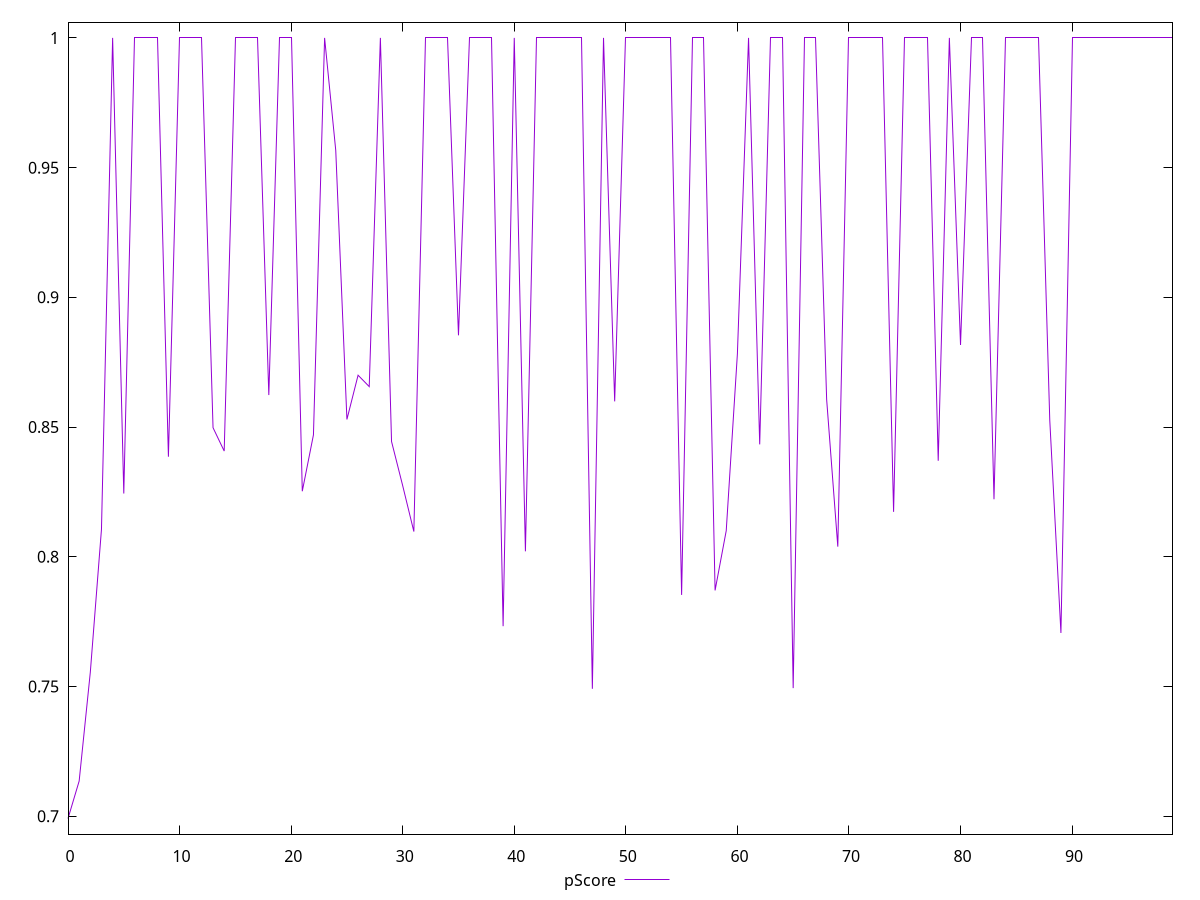 reset

$pScore <<EOF
0 0.6991311111111111
1 0.7135677777777778
2 0.7555249996980031
3 0.8106049998601278
4 1
5 0.8243991669019063
6 1
7 1
8 1
9 0.838571666876475
10 1
11 1
12 1
13 0.8497591666380564
14 0.8407566662629445
15 1
16 1
17 1
18 0.862345000108083
19 1
20 1
21 0.8252724997202555
22 0.8469958333174388
23 1
24 0.9566075003147125
25 0.8529433333873748
26 0.8699966669082642
27 0.8656008334954579
28 1
29 0.8444449996948242
30 0.8274083332220713
31 0.80973499973615
32 1
33 1
34 1
35 0.8853633336226145
36 1
37 1
38 1
39 0.7732483331362406
40 1
41 0.8021141664187114
42 1
43 1
44 1
45 1
46 1
47 0.7491244444444445
48 1
49 0.8599108334382375
50 1
51 1
52 1
53 1
54 1
55 0.7853158334891002
56 1
57 1
58 0.7870508337020874
59 0.8100641663869221
60 0.8781991668542226
61 1
62 0.8433333333333333
63 1
64 1
65 0.749398888888889
66 1
67 1
68 0.8606441668669382
69 0.8039191663265228
70 1
71 1
72 1
73 1
74 0.8173300000031789
75 1
76 1
77 1
78 0.837014166911443
79 1
80 0.8816466669241587
81 1
82 1
83 0.8221749997138976
84 1
85 1
86 1
87 1
88 0.8526158332824707
89 0.7706516667207082
90 1
91 1
92 1
93 1
94 1
95 1
96 1
97 1
98 1
99 1
EOF

set key outside below
set xrange [0:99]
set yrange [0.6931137333333334:1.0060173777777779]
set trange [0.6931137333333334:1.0060173777777779]
set terminal svg size 640, 500 enhanced background rgb 'white'
set output "report_00017_2021-02-10T15-08-03.406Z/uses-rel-preconnect/samples/pages+cached+noadtech/pScore/values.svg"

plot $pScore title "pScore" with line

reset
